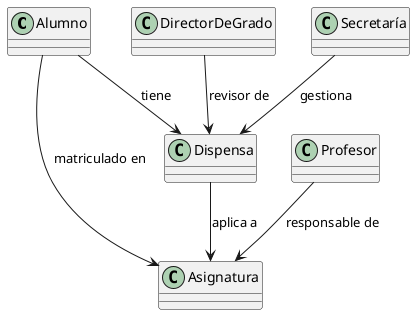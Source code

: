 @startuml Dispensas
class Alumno{}

class Profesor {}

class DirectorDeGrado {}

class Secretaría {}

class Asignatura {}

class Dispensa {}

Alumno --> Dispensa : tiene 
Dispensa --> Asignatura : aplica a 
Alumno --> Asignatura : matriculado en
Profesor --> Asignatura : responsable de 
DirectorDeGrado --> Dispensa : revisor de
Secretaría --> Dispensa : gestiona
@enduml
